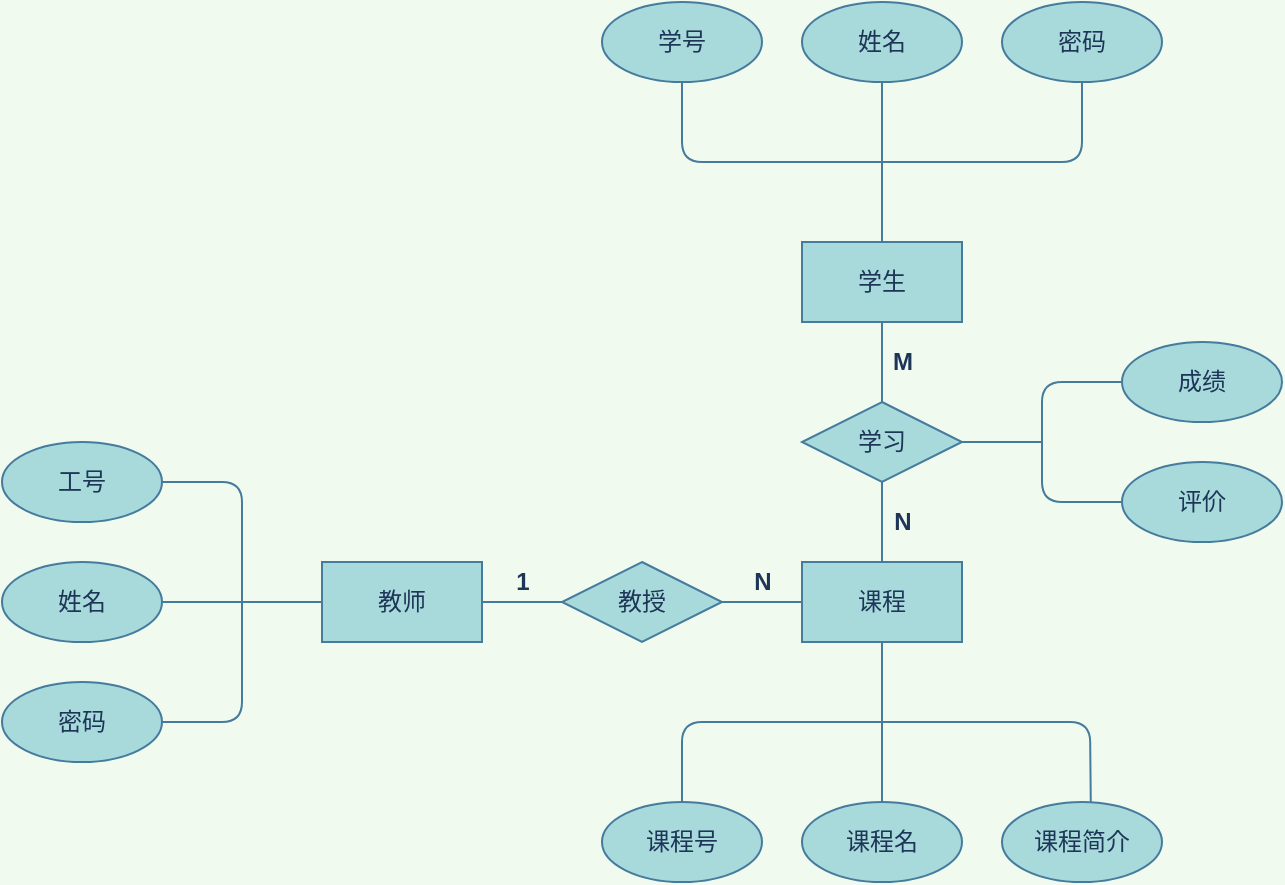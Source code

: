 <mxfile version="14.5.1" type="device" pages="2"><diagram id="ScnCwwkGkfoNMiDo8squ" name="E-R图"><mxGraphModel dx="1304" dy="612" grid="1" gridSize="10" guides="1" tooltips="1" connect="1" arrows="0" fold="1" page="1" pageScale="1" pageWidth="827" pageHeight="1169" background="#F1FAEE" math="0" shadow="0"><root><mxCell id="0"/><mxCell id="1" parent="0"/><mxCell id="_PMVxYnlQGUj-zR0PEfd-1" value="课程" style="rounded=0;whiteSpace=wrap;html=1;sketch=0;strokeColor=#457B9D;fillColor=#A8DADC;fontColor=#1D3557;" parent="1" vertex="1"><mxGeometry x="480" y="360" width="80" height="40" as="geometry"/></mxCell><mxCell id="_PMVxYnlQGUj-zR0PEfd-2" value="教师" style="rounded=0;whiteSpace=wrap;html=1;sketch=0;strokeColor=#457B9D;fillColor=#A8DADC;fontColor=#1D3557;" parent="1" vertex="1"><mxGeometry x="240" y="360" width="80" height="40" as="geometry"/></mxCell><mxCell id="_PMVxYnlQGUj-zR0PEfd-3" value="教授" style="rhombus;whiteSpace=wrap;html=1;rounded=0;sketch=0;strokeColor=#457B9D;fillColor=#A8DADC;fontColor=#1D3557;" parent="1" vertex="1"><mxGeometry x="360" y="360" width="80" height="40" as="geometry"/></mxCell><mxCell id="_PMVxYnlQGUj-zR0PEfd-4" value="学生" style="rounded=0;whiteSpace=wrap;html=1;sketch=0;strokeColor=#457B9D;fillColor=#A8DADC;fontColor=#1D3557;" parent="1" vertex="1"><mxGeometry x="480" y="200" width="80" height="40" as="geometry"/></mxCell><mxCell id="_PMVxYnlQGUj-zR0PEfd-5" value="学习" style="rhombus;whiteSpace=wrap;html=1;rounded=0;sketch=0;strokeColor=#457B9D;fillColor=#A8DADC;fontColor=#1D3557;" parent="1" vertex="1"><mxGeometry x="480" y="280" width="80" height="40" as="geometry"/></mxCell><mxCell id="_PMVxYnlQGUj-zR0PEfd-6" value="" style="endArrow=none;html=1;strokeColor=#457B9D;fillColor=#A8DADC;fontColor=#1D3557;entryX=0.5;entryY=1;entryDx=0;entryDy=0;exitX=0.5;exitY=0;exitDx=0;exitDy=0;" parent="1" source="_PMVxYnlQGUj-zR0PEfd-5" target="_PMVxYnlQGUj-zR0PEfd-4" edge="1"><mxGeometry width="50" height="50" relative="1" as="geometry"><mxPoint x="440" y="370" as="sourcePoint"/><mxPoint x="490" y="320" as="targetPoint"/></mxGeometry></mxCell><mxCell id="_PMVxYnlQGUj-zR0PEfd-7" value="" style="endArrow=none;html=1;strokeColor=#457B9D;fillColor=#A8DADC;fontColor=#1D3557;entryX=0.5;entryY=0;entryDx=0;entryDy=0;exitX=0.5;exitY=1;exitDx=0;exitDy=0;" parent="1" source="_PMVxYnlQGUj-zR0PEfd-5" target="_PMVxYnlQGUj-zR0PEfd-1" edge="1"><mxGeometry width="50" height="50" relative="1" as="geometry"><mxPoint x="530" y="290" as="sourcePoint"/><mxPoint x="530" y="250" as="targetPoint"/></mxGeometry></mxCell><mxCell id="_PMVxYnlQGUj-zR0PEfd-8" value="" style="endArrow=none;html=1;strokeColor=#457B9D;fillColor=#A8DADC;fontColor=#1D3557;entryX=1;entryY=0.5;entryDx=0;entryDy=0;exitX=0;exitY=0.5;exitDx=0;exitDy=0;" parent="1" source="_PMVxYnlQGUj-zR0PEfd-1" target="_PMVxYnlQGUj-zR0PEfd-3" edge="1"><mxGeometry width="50" height="50" relative="1" as="geometry"><mxPoint x="540" y="300" as="sourcePoint"/><mxPoint x="540" y="260" as="targetPoint"/></mxGeometry></mxCell><mxCell id="_PMVxYnlQGUj-zR0PEfd-9" value="" style="endArrow=none;html=1;strokeColor=#457B9D;fillColor=#A8DADC;fontColor=#1D3557;entryX=1;entryY=0.5;entryDx=0;entryDy=0;exitX=0;exitY=0.5;exitDx=0;exitDy=0;" parent="1" source="_PMVxYnlQGUj-zR0PEfd-3" target="_PMVxYnlQGUj-zR0PEfd-2" edge="1"><mxGeometry width="50" height="50" relative="1" as="geometry"><mxPoint x="550" y="310" as="sourcePoint"/><mxPoint x="550" y="270" as="targetPoint"/></mxGeometry></mxCell><mxCell id="_PMVxYnlQGUj-zR0PEfd-10" value="&lt;b&gt;1&lt;/b&gt;" style="text;html=1;align=center;verticalAlign=middle;resizable=0;points=[];autosize=1;fontColor=#1D3557;" parent="1" vertex="1"><mxGeometry x="330" y="360" width="20" height="20" as="geometry"/></mxCell><mxCell id="_PMVxYnlQGUj-zR0PEfd-11" value="&lt;b&gt;N&lt;/b&gt;" style="text;html=1;align=center;verticalAlign=middle;resizable=0;points=[];autosize=1;fontColor=#1D3557;" parent="1" vertex="1"><mxGeometry x="450" y="360" width="20" height="20" as="geometry"/></mxCell><mxCell id="_PMVxYnlQGUj-zR0PEfd-12" value="&lt;b&gt;M&lt;/b&gt;" style="text;html=1;align=center;verticalAlign=middle;resizable=0;points=[];autosize=1;fontColor=#1D3557;" parent="1" vertex="1"><mxGeometry x="515" y="250" width="30" height="20" as="geometry"/></mxCell><mxCell id="_PMVxYnlQGUj-zR0PEfd-13" value="&lt;b&gt;N&lt;/b&gt;" style="text;html=1;align=center;verticalAlign=middle;resizable=0;points=[];autosize=1;fontColor=#1D3557;" parent="1" vertex="1"><mxGeometry x="520" y="330" width="20" height="20" as="geometry"/></mxCell><mxCell id="_PMVxYnlQGUj-zR0PEfd-14" value="" style="endArrow=none;html=1;strokeColor=#457B9D;fillColor=#A8DADC;fontColor=#1D3557;exitX=1;exitY=0.5;exitDx=0;exitDy=0;" parent="1" source="_PMVxYnlQGUj-zR0PEfd-5" edge="1"><mxGeometry width="50" height="50" relative="1" as="geometry"><mxPoint x="600" y="380" as="sourcePoint"/><mxPoint x="600" y="300" as="targetPoint"/></mxGeometry></mxCell><mxCell id="_PMVxYnlQGUj-zR0PEfd-15" value="" style="endArrow=none;html=1;strokeColor=#457B9D;fillColor=#A8DADC;fontColor=#1D3557;entryX=0;entryY=0.5;entryDx=0;entryDy=0;exitX=0;exitY=0.5;exitDx=0;exitDy=0;" parent="1" source="_PMVxYnlQGUj-zR0PEfd-17" target="_PMVxYnlQGUj-zR0PEfd-16" edge="1"><mxGeometry width="50" height="50" relative="1" as="geometry"><mxPoint x="600" y="340" as="sourcePoint"/><mxPoint x="600" y="260" as="targetPoint"/><Array as="points"><mxPoint x="600" y="330"/><mxPoint x="600" y="270"/></Array></mxGeometry></mxCell><mxCell id="_PMVxYnlQGUj-zR0PEfd-16" value="成绩" style="ellipse;whiteSpace=wrap;html=1;rounded=0;sketch=0;strokeColor=#457B9D;fillColor=#A8DADC;fontColor=#1D3557;" parent="1" vertex="1"><mxGeometry x="640" y="250" width="80" height="40" as="geometry"/></mxCell><mxCell id="_PMVxYnlQGUj-zR0PEfd-17" value="评价" style="ellipse;whiteSpace=wrap;html=1;rounded=0;sketch=0;strokeColor=#457B9D;fillColor=#A8DADC;fontColor=#1D3557;" parent="1" vertex="1"><mxGeometry x="640" y="310" width="80" height="40" as="geometry"/></mxCell><mxCell id="_PMVxYnlQGUj-zR0PEfd-23" value="" style="endArrow=none;html=1;strokeColor=#457B9D;fillColor=#A8DADC;fontColor=#1D3557;entryX=0.5;entryY=0;entryDx=0;entryDy=0;exitX=0.5;exitY=1;exitDx=0;exitDy=0;" parent="1" source="_PMVxYnlQGUj-zR0PEfd-26" target="_PMVxYnlQGUj-zR0PEfd-4" edge="1"><mxGeometry width="50" height="50" relative="1" as="geometry"><mxPoint x="520" y="160" as="sourcePoint"/><mxPoint x="610" y="310" as="targetPoint"/></mxGeometry></mxCell><mxCell id="_PMVxYnlQGUj-zR0PEfd-24" value="" style="endArrow=none;html=1;strokeColor=#457B9D;fillColor=#A8DADC;fontColor=#1D3557;entryX=0.5;entryY=1;entryDx=0;entryDy=0;exitX=0.5;exitY=1;exitDx=0;exitDy=0;" parent="1" source="_PMVxYnlQGUj-zR0PEfd-25" target="_PMVxYnlQGUj-zR0PEfd-28" edge="1"><mxGeometry width="50" height="50" relative="1" as="geometry"><mxPoint x="440" y="160" as="sourcePoint"/><mxPoint x="700" y="160" as="targetPoint"/><Array as="points"><mxPoint x="420" y="160"/><mxPoint x="620" y="160"/></Array></mxGeometry></mxCell><mxCell id="_PMVxYnlQGUj-zR0PEfd-25" value="学号" style="ellipse;whiteSpace=wrap;html=1;rounded=0;sketch=0;strokeColor=#457B9D;fillColor=#A8DADC;fontColor=#1D3557;" parent="1" vertex="1"><mxGeometry x="380" y="80" width="80" height="40" as="geometry"/></mxCell><mxCell id="_PMVxYnlQGUj-zR0PEfd-26" value="姓名" style="ellipse;whiteSpace=wrap;html=1;rounded=0;sketch=0;strokeColor=#457B9D;fillColor=#A8DADC;fontColor=#1D3557;" parent="1" vertex="1"><mxGeometry x="480" y="80" width="80" height="40" as="geometry"/></mxCell><mxCell id="_PMVxYnlQGUj-zR0PEfd-28" value="密码" style="ellipse;whiteSpace=wrap;html=1;rounded=0;sketch=0;strokeColor=#457B9D;fillColor=#A8DADC;fontColor=#1D3557;" parent="1" vertex="1"><mxGeometry x="580" y="80" width="80" height="40" as="geometry"/></mxCell><mxCell id="doA2xBLm6kGaFwUgcBJe-1" value="" style="endArrow=none;html=1;strokeColor=#457B9D;fillColor=#A8DADC;fontColor=#1D3557;entryX=0;entryY=0.5;entryDx=0;entryDy=0;" edge="1" parent="1" target="_PMVxYnlQGUj-zR0PEfd-2"><mxGeometry width="50" height="50" relative="1" as="geometry"><mxPoint x="160" y="380" as="sourcePoint"/><mxPoint x="530" y="210" as="targetPoint"/></mxGeometry></mxCell><mxCell id="doA2xBLm6kGaFwUgcBJe-2" value="" style="endArrow=none;html=1;strokeColor=#457B9D;fillColor=#A8DADC;fontColor=#1D3557;entryX=1;entryY=0.5;entryDx=0;entryDy=0;exitX=1;exitY=0.5;exitDx=0;exitDy=0;" edge="1" parent="1" source="doA2xBLm6kGaFwUgcBJe-5" target="doA2xBLm6kGaFwUgcBJe-4"><mxGeometry width="50" height="50" relative="1" as="geometry"><mxPoint x="200" y="440" as="sourcePoint"/><mxPoint x="200" y="320" as="targetPoint"/><Array as="points"><mxPoint x="200" y="440"/><mxPoint x="200" y="320"/></Array></mxGeometry></mxCell><mxCell id="doA2xBLm6kGaFwUgcBJe-3" value="姓名" style="ellipse;whiteSpace=wrap;html=1;rounded=0;sketch=0;strokeColor=#457B9D;fillColor=#A8DADC;fontColor=#1D3557;" vertex="1" parent="1"><mxGeometry x="80" y="360" width="80" height="40" as="geometry"/></mxCell><mxCell id="doA2xBLm6kGaFwUgcBJe-4" value="工号" style="ellipse;whiteSpace=wrap;html=1;rounded=0;sketch=0;strokeColor=#457B9D;fillColor=#A8DADC;fontColor=#1D3557;" vertex="1" parent="1"><mxGeometry x="80" y="300" width="80" height="40" as="geometry"/></mxCell><mxCell id="doA2xBLm6kGaFwUgcBJe-5" value="密码" style="ellipse;whiteSpace=wrap;html=1;rounded=0;sketch=0;strokeColor=#457B9D;fillColor=#A8DADC;fontColor=#1D3557;" vertex="1" parent="1"><mxGeometry x="80" y="420" width="80" height="40" as="geometry"/></mxCell><mxCell id="doA2xBLm6kGaFwUgcBJe-6" value="" style="endArrow=none;html=1;strokeColor=#457B9D;fillColor=#A8DADC;fontColor=#1D3557;exitX=0.5;exitY=1;exitDx=0;exitDy=0;entryX=0.5;entryY=0;entryDx=0;entryDy=0;" edge="1" parent="1" source="_PMVxYnlQGUj-zR0PEfd-1" target="doA2xBLm6kGaFwUgcBJe-9"><mxGeometry width="50" height="50" relative="1" as="geometry"><mxPoint x="570" y="310" as="sourcePoint"/><mxPoint x="520" y="440" as="targetPoint"/></mxGeometry></mxCell><mxCell id="doA2xBLm6kGaFwUgcBJe-7" value="" style="endArrow=none;html=1;strokeColor=#457B9D;fillColor=#A8DADC;fontColor=#1D3557;entryX=0.5;entryY=0;entryDx=0;entryDy=0;exitX=0.555;exitY=0.026;exitDx=0;exitDy=0;exitPerimeter=0;" edge="1" parent="1" source="doA2xBLm6kGaFwUgcBJe-10" target="doA2xBLm6kGaFwUgcBJe-8"><mxGeometry width="50" height="50" relative="1" as="geometry"><mxPoint x="600" y="440" as="sourcePoint"/><mxPoint x="440" y="440" as="targetPoint"/><Array as="points"><mxPoint x="624" y="440"/><mxPoint x="420" y="440"/></Array></mxGeometry></mxCell><mxCell id="doA2xBLm6kGaFwUgcBJe-8" value="课程号" style="ellipse;whiteSpace=wrap;html=1;rounded=0;sketch=0;strokeColor=#457B9D;fillColor=#A8DADC;fontColor=#1D3557;" vertex="1" parent="1"><mxGeometry x="380" y="480" width="80" height="40" as="geometry"/></mxCell><mxCell id="doA2xBLm6kGaFwUgcBJe-9" value="课程名" style="ellipse;whiteSpace=wrap;html=1;rounded=0;sketch=0;strokeColor=#457B9D;fillColor=#A8DADC;fontColor=#1D3557;" vertex="1" parent="1"><mxGeometry x="480" y="480" width="80" height="40" as="geometry"/></mxCell><mxCell id="doA2xBLm6kGaFwUgcBJe-10" value="课程简介" style="ellipse;whiteSpace=wrap;html=1;rounded=0;sketch=0;strokeColor=#457B9D;fillColor=#A8DADC;fontColor=#1D3557;" vertex="1" parent="1"><mxGeometry x="580" y="480" width="80" height="40" as="geometry"/></mxCell></root></mxGraphModel></diagram><diagram id="U4qRELxcAfZtDarVfMUA" name="系统架构"><mxGraphModel dx="528" dy="248" grid="1" gridSize="10" guides="1" tooltips="1" connect="1" arrows="1" fold="1" page="1" pageScale="1" pageWidth="827" pageHeight="1169" math="0" shadow="0"><root><mxCell id="E2cHLchapCL5gYlfY-rw-0"/><mxCell id="E2cHLchapCL5gYlfY-rw-1" parent="E2cHLchapCL5gYlfY-rw-0"/><mxCell id="nT69i6e4KK2_nA6QqjPm-0" value="互联网" style="ellipse;shape=cloud;whiteSpace=wrap;html=1;align=center;rounded=0;sketch=0;strokeColor=#457B9D;fillColor=#A8DADC;fontColor=#1D3557;" vertex="1" parent="E2cHLchapCL5gYlfY-rw-1"><mxGeometry x="360" y="600" width="80" height="40" as="geometry"/></mxCell></root></mxGraphModel></diagram></mxfile>